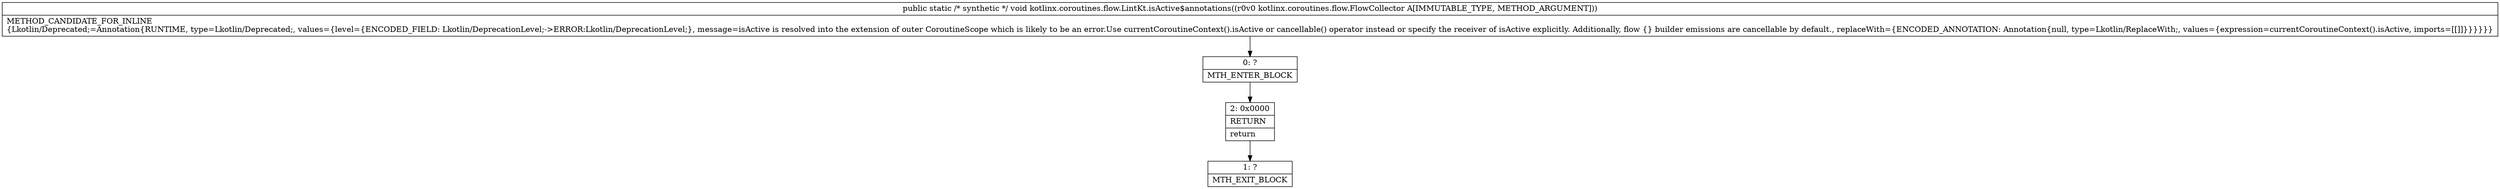 digraph "CFG forkotlinx.coroutines.flow.LintKt.isActive$annotations(Lkotlinx\/coroutines\/flow\/FlowCollector;)V" {
Node_0 [shape=record,label="{0\:\ ?|MTH_ENTER_BLOCK\l}"];
Node_2 [shape=record,label="{2\:\ 0x0000|RETURN\l|return\l}"];
Node_1 [shape=record,label="{1\:\ ?|MTH_EXIT_BLOCK\l}"];
MethodNode[shape=record,label="{public static \/* synthetic *\/ void kotlinx.coroutines.flow.LintKt.isActive$annotations((r0v0 kotlinx.coroutines.flow.FlowCollector A[IMMUTABLE_TYPE, METHOD_ARGUMENT]))  | METHOD_CANDIDATE_FOR_INLINE\l\{Lkotlin\/Deprecated;=Annotation\{RUNTIME, type=Lkotlin\/Deprecated;, values=\{level=\{ENCODED_FIELD: Lkotlin\/DeprecationLevel;\-\>ERROR:Lkotlin\/DeprecationLevel;\}, message=isActive is resolved into the extension of outer CoroutineScope which is likely to be an error.Use currentCoroutineContext().isActive or cancellable() operator instead or specify the receiver of isActive explicitly. Additionally, flow \{\} builder emissions are cancellable by default., replaceWith=\{ENCODED_ANNOTATION: Annotation\{null, type=Lkotlin\/ReplaceWith;, values=\{expression=currentCoroutineContext().isActive, imports=[[]]\}\}\}\}\}\}\l}"];
MethodNode -> Node_0;Node_0 -> Node_2;
Node_2 -> Node_1;
}

